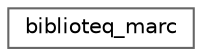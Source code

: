 digraph "Graphical Class Hierarchy"
{
 // LATEX_PDF_SIZE
  bgcolor="transparent";
  edge [fontname=Helvetica,fontsize=10,labelfontname=Helvetica,labelfontsize=10];
  node [fontname=Helvetica,fontsize=10,shape=box,height=0.2,width=0.4];
  rankdir="LR";
  Node0 [id="Node000000",label="biblioteq_marc",height=0.2,width=0.4,color="grey40", fillcolor="white", style="filled",URL="$classbiblioteq__marc.html",tooltip=" "];
}
